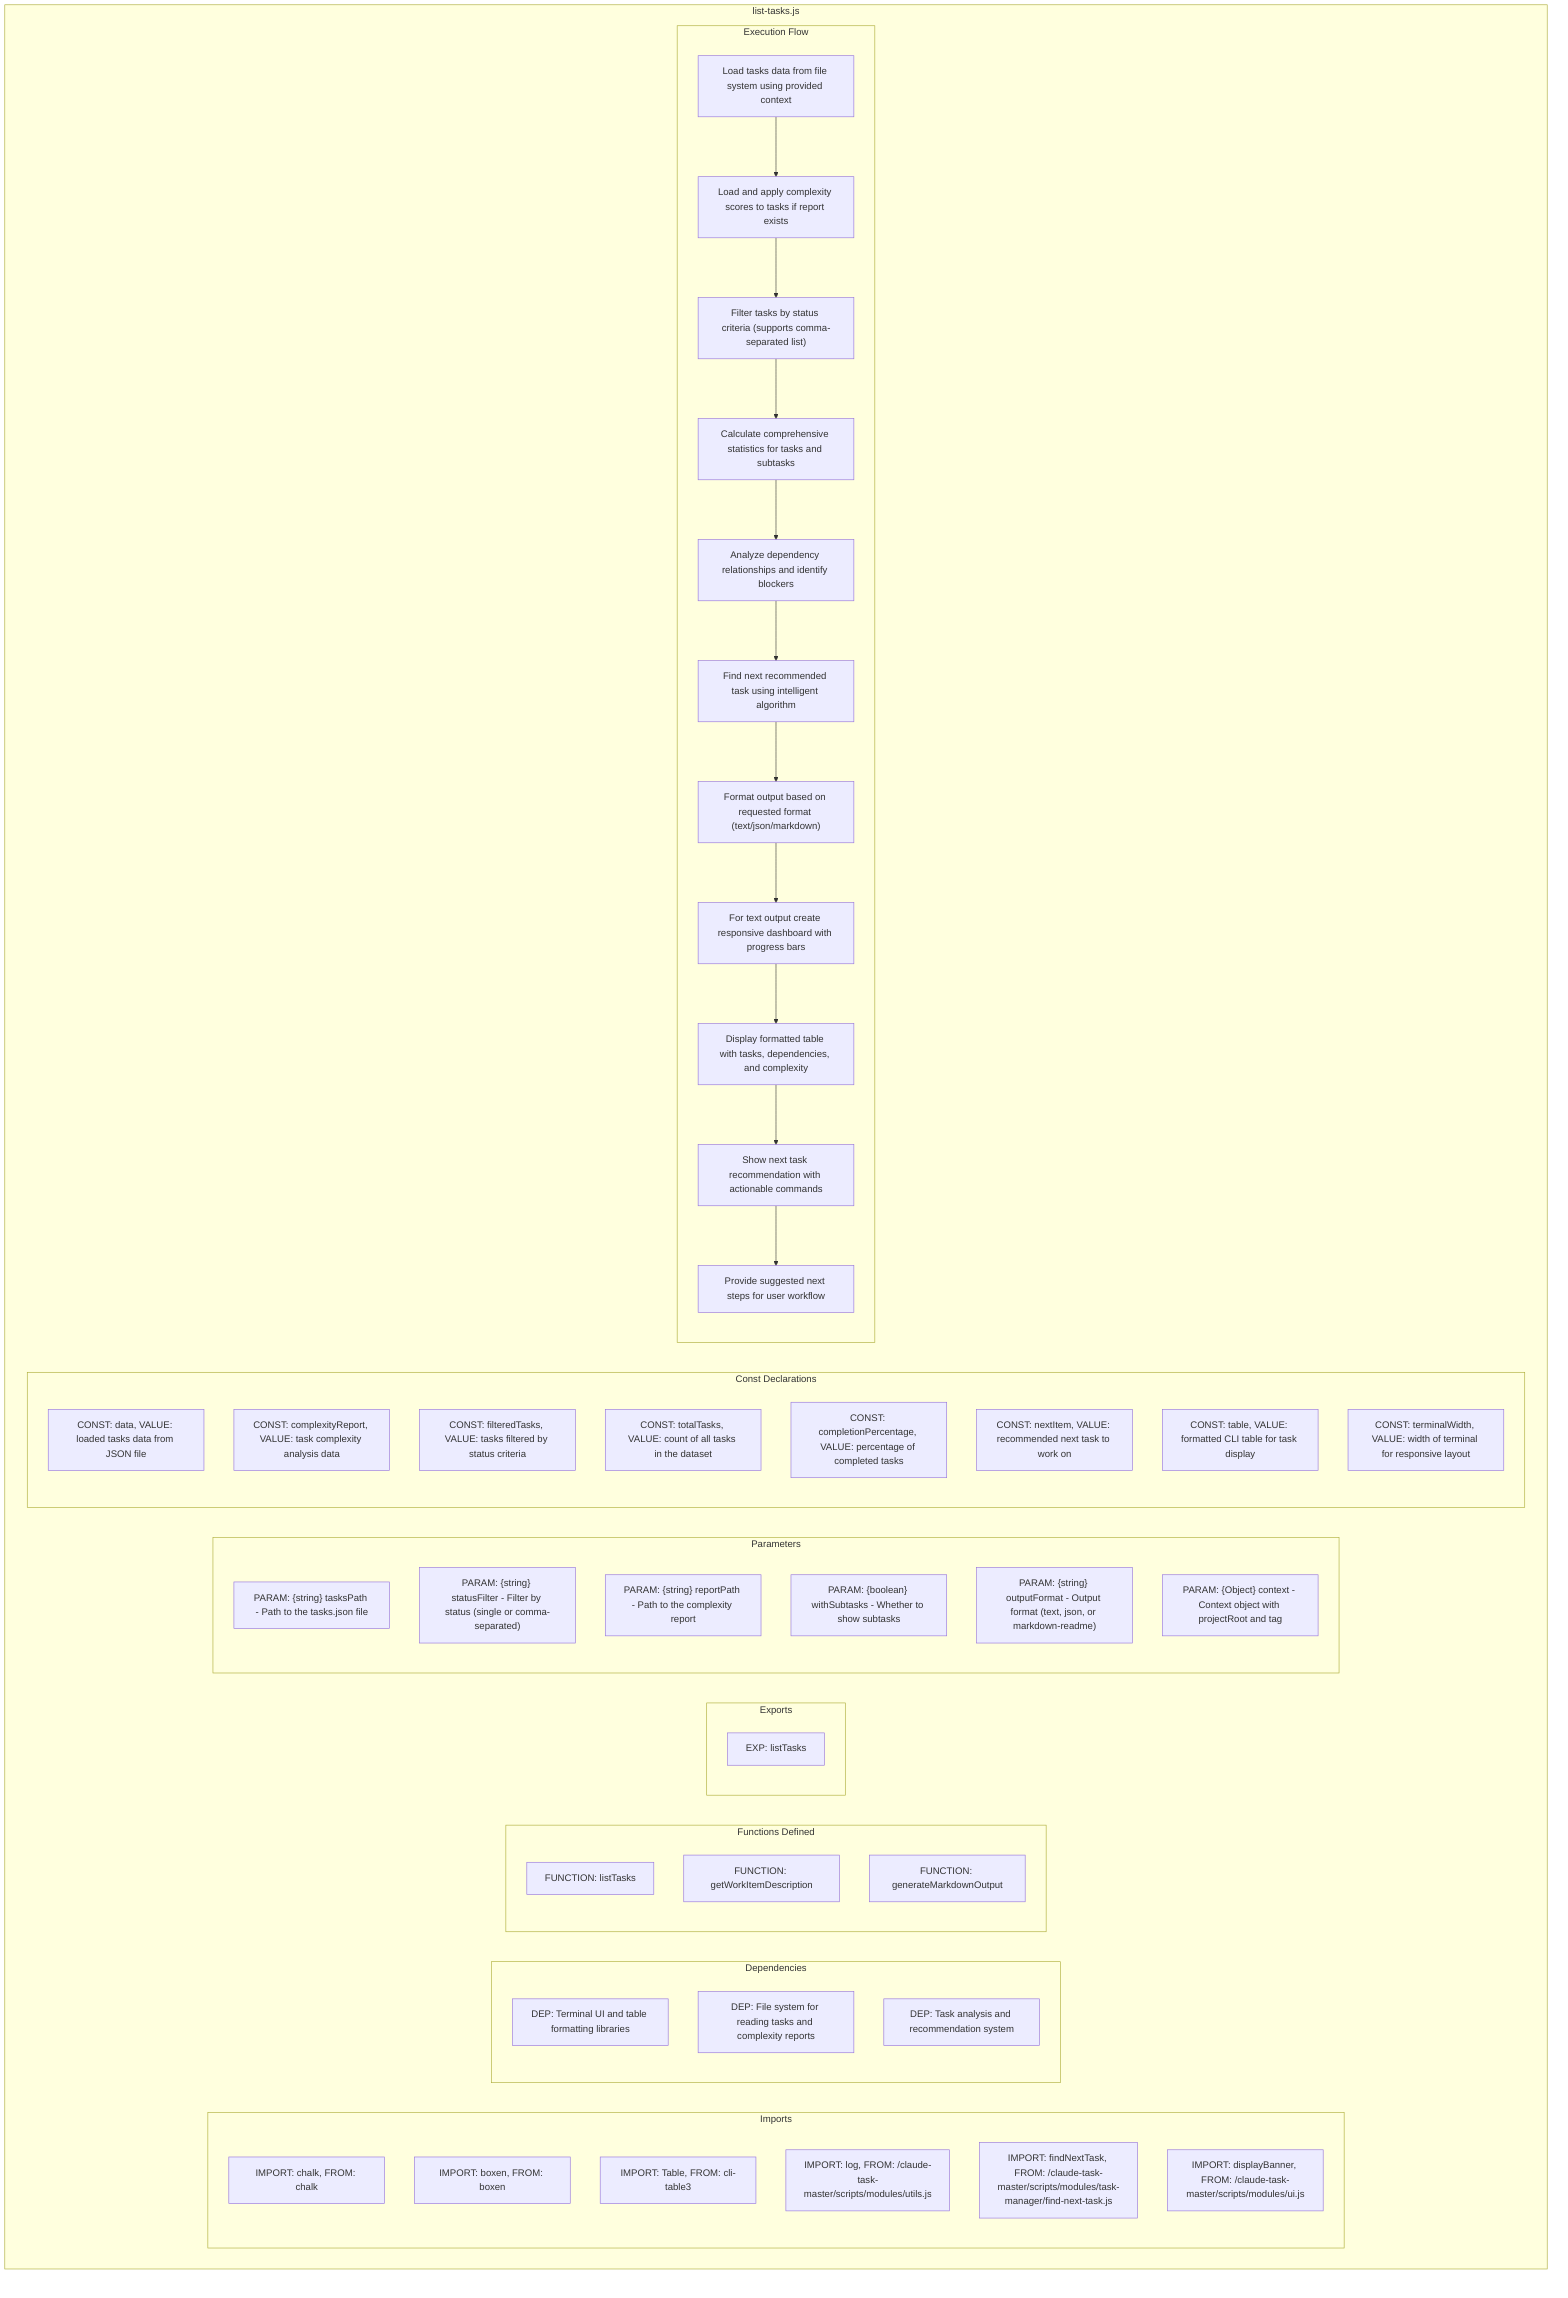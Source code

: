flowchart TB
    subgraph Imports["Imports"]
        I1["IMPORT: chalk, FROM: chalk"]
        I2["IMPORT: boxen, FROM: boxen"]
        I3["IMPORT: Table, FROM: cli-table3"]
        I4["IMPORT: log, FROM: /claude-task-master/scripts/modules/utils.js"]
        I5["IMPORT: findNextTask, FROM: /claude-task-master/scripts/modules/task-manager/find-next-task.js"]
        I6["IMPORT: displayBanner, FROM: /claude-task-master/scripts/modules/ui.js"]
    end
    
    subgraph Dependencies["Dependencies"]
        D1["DEP: Terminal UI and table formatting libraries"]
        D2["DEP: File system for reading tasks and complexity reports"]
        D3["DEP: Task analysis and recommendation system"]
    end
    
    subgraph FunctionsDefined["Functions Defined"]
        FU1["FUNCTION: listTasks"]
        FU2["FUNCTION: getWorkItemDescription"]
        FU3["FUNCTION: generateMarkdownOutput"]
    end
    
    subgraph Exports["Exports"]
        E1["EXP: listTasks"]
    end
    
    subgraph Parameters["Parameters"]
        P1["PARAM: {string} tasksPath - Path to the tasks.json file"]
        P2["PARAM: {string} statusFilter - Filter by status (single or comma-separated)"]
        P3["PARAM: {string} reportPath - Path to the complexity report"]
        P4["PARAM: {boolean} withSubtasks - Whether to show subtasks"]
        P5["PARAM: {string} outputFormat - Output format (text, json, or markdown-readme)"]
        P6["PARAM: {Object} context - Context object with projectRoot and tag"]
    end
    
    subgraph Constants["Const Declarations"]
        C1["CONST: data, VALUE: loaded tasks data from JSON file"]
        C2["CONST: complexityReport, VALUE: task complexity analysis data"]
        C3["CONST: filteredTasks, VALUE: tasks filtered by status criteria"]
        C4["CONST: totalTasks, VALUE: count of all tasks in the dataset"]
        C5["CONST: completionPercentage, VALUE: percentage of completed tasks"]
        C6["CONST: nextItem, VALUE: recommended next task to work on"]
        C7["CONST: table, VALUE: formatted CLI table for task display"]
        C8["CONST: terminalWidth, VALUE: width of terminal for responsive layout"]
    end
    
    subgraph ExecutionFlow["Execution Flow"]
        FL1["Load tasks data from file system using provided context"]
        FL2["Load and apply complexity scores to tasks if report exists"]
        FL3["Filter tasks by status criteria (supports comma-separated list)"]
        FL4["Calculate comprehensive statistics for tasks and subtasks"]
        FL5["Analyze dependency relationships and identify blockers"]
        FL6["Find next recommended task using intelligent algorithm"]
        FL7["Format output based on requested format (text/json/markdown)"]
        FL8["For text output create responsive dashboard with progress bars"]
        FL9["Display formatted table with tasks, dependencies, and complexity"]
        FL10["Show next task recommendation with actionable commands"]
        FL11["Provide suggested next steps for user workflow"]
    end
    
    subgraph listTasksJS["list-tasks.js"]
        Imports
        Dependencies
        FunctionsDefined
        Exports
        Parameters
        Constants
        ExecutionFlow
    end
    
    FL1 --> FL2
    FL2 --> FL3
    FL3 --> FL4
    FL4 --> FL5
    FL5 --> FL6
    FL6 --> FL7
    FL7 --> FL8
    FL8 --> FL9
    FL9 --> FL10
    FL10 --> FL11